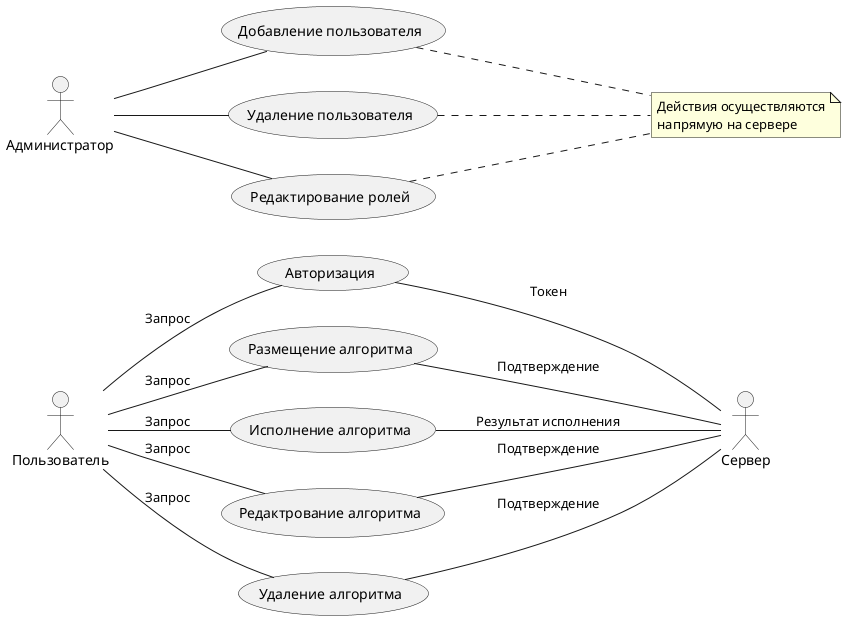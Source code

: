 @startuml

left to right direction

actor :Пользователь: as client
actor :Администратор: as admin
actor :Сервер: as server

(Авторизация) as (auth)
(Размещение алгоритма) as (add)
(Исполнение алгоритма) as (exec)
(Редактрование алгоритма) as (edit)
(Удаление алгоритма) as (delete)

(Добавление пользователя) as (user_add)
(Удаление пользователя) as (user_delete)
(Редактирование ролей) as (role_edit)

note as note_admin
  Действия осуществляются
  напрямую на сервере
end note

(user_add) .. note_admin
(user_delete) .. note_admin
(role_edit) .. note_admin

client -- (auth) : Запрос
client -- (add) : Запрос
client -- (exec) : Запрос
client -- (edit) : Запрос
client -- (delete) : Запрос

(auth) -- server : Токен
(add) -- server : Подтверждение
(exec) -- server : Результат исполнения
(edit) -- server : Подтверждение
(delete) -- server : Подтверждение

admin -- (user_add)
admin -- (user_delete)
admin -- (role_edit)

@enduml

